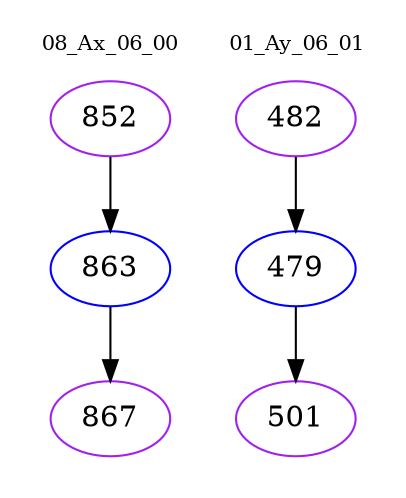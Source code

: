 digraph{
subgraph cluster_0 {
color = white
label = "08_Ax_06_00";
fontsize=10;
T0_852 [label="852", color="purple"]
T0_852 -> T0_863 [color="black"]
T0_863 [label="863", color="blue"]
T0_863 -> T0_867 [color="black"]
T0_867 [label="867", color="purple"]
}
subgraph cluster_1 {
color = white
label = "01_Ay_06_01";
fontsize=10;
T1_482 [label="482", color="purple"]
T1_482 -> T1_479 [color="black"]
T1_479 [label="479", color="blue"]
T1_479 -> T1_501 [color="black"]
T1_501 [label="501", color="purple"]
}
}
